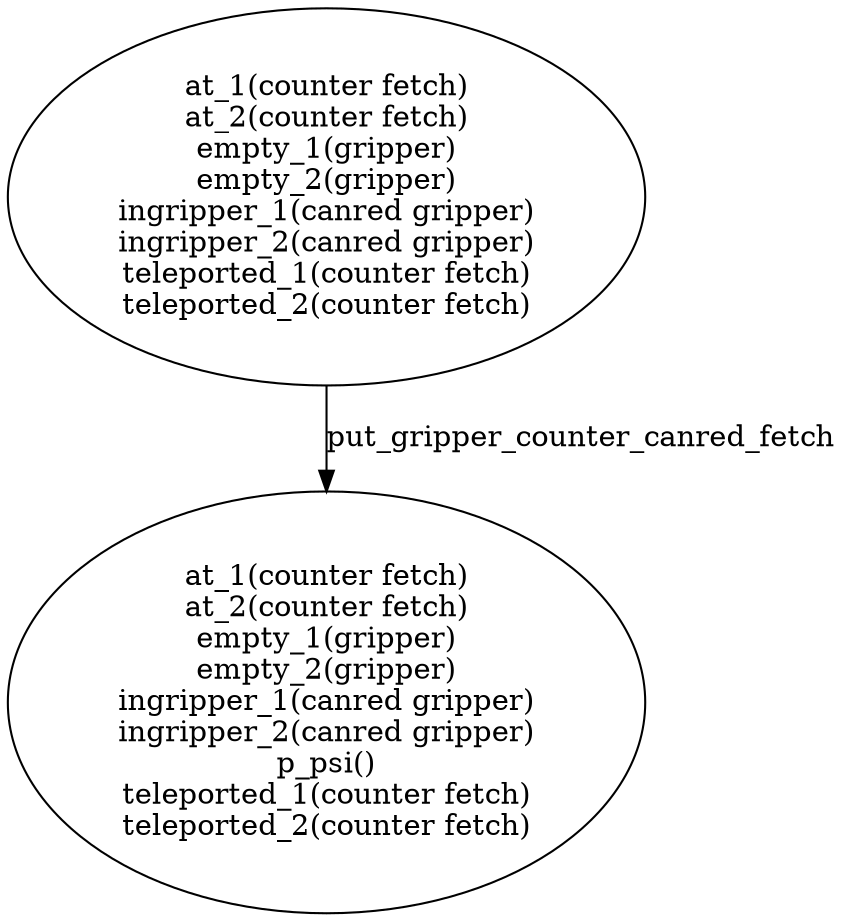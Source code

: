 strict digraph  {
1 [label="at_1(counter fetch)\nat_2(counter fetch)\nempty_1(gripper)\nempty_2(gripper)\ningripper_1(canred gripper)\ningripper_2(canred gripper)\nteleported_1(counter fetch)\nteleported_2(counter fetch)"];
2 [label="at_1(counter fetch)\nat_2(counter fetch)\nempty_1(gripper)\nempty_2(gripper)\ningripper_1(canred gripper)\ningripper_2(canred gripper)\np_psi()\nteleported_1(counter fetch)\nteleported_2(counter fetch)"];
1 -> 2  [label=put_gripper_counter_canred_fetch];
}
